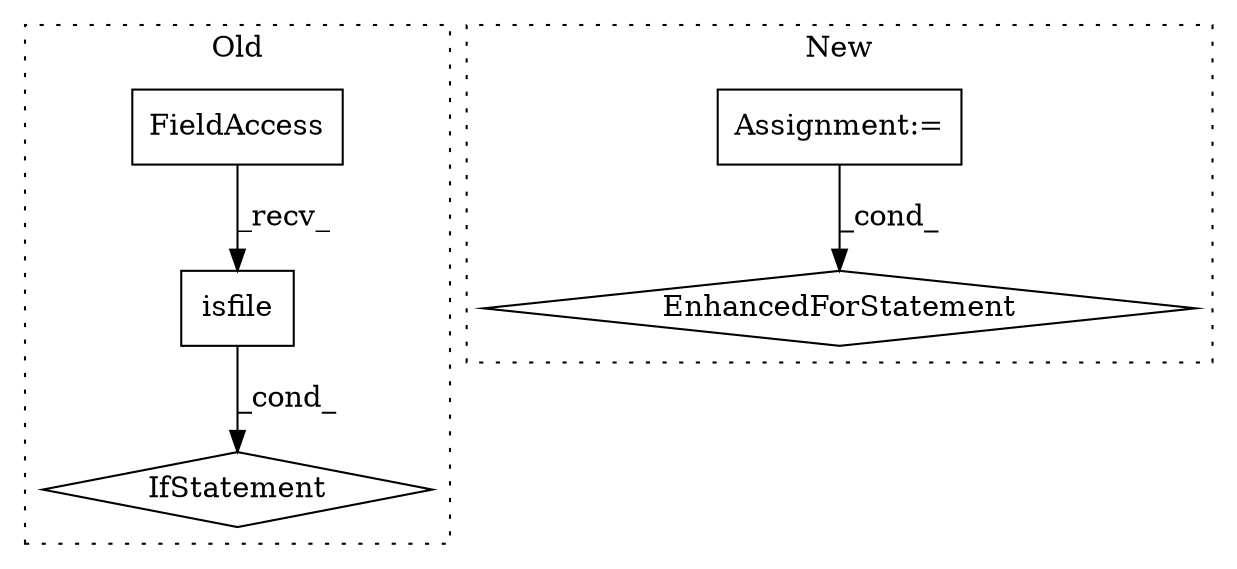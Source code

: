 digraph G {
subgraph cluster0 {
1 [label="isfile" a="32" s="11045,11059" l="7,1" shape="box"];
3 [label="FieldAccess" a="22" s="11037" l="7" shape="box"];
4 [label="IfStatement" a="25" s="11033,11069" l="4,2" shape="diamond"];
label = "Old";
style="dotted";
}
subgraph cluster1 {
2 [label="EnhancedForStatement" a="70" s="10655,10788" l="53,2" shape="diamond"];
5 [label="Assignment:=" a="7" s="10655,10788" l="53,2" shape="box"];
label = "New";
style="dotted";
}
1 -> 4 [label="_cond_"];
3 -> 1 [label="_recv_"];
5 -> 2 [label="_cond_"];
}
